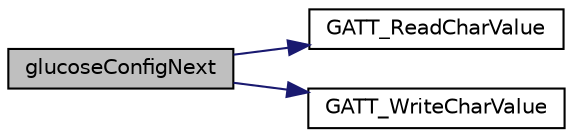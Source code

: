 digraph "glucoseConfigNext"
{
  edge [fontname="Helvetica",fontsize="10",labelfontname="Helvetica",labelfontsize="10"];
  node [fontname="Helvetica",fontsize="10",shape=record];
  rankdir="LR";
  Node1 [label="glucoseConfigNext",height=0.2,width=0.4,color="black", fillcolor="grey75", style="filled" fontcolor="black"];
  Node1 -> Node2 [color="midnightblue",fontsize="10",style="solid",fontname="Helvetica"];
  Node2 [label="GATT_ReadCharValue",height=0.2,width=0.4,color="black", fillcolor="white", style="filled",URL="$group___g_a_t_t___c_l_i_e_n_t___s_u_b___p_r_o_c_e_d_u_r_e___a_p_i.html#gab1628c683ea6ba34a41af178c8b88bb3",tooltip="This sub-procedure is used to read a Characteristic Value from a server when the client knows the Cha..."];
  Node1 -> Node3 [color="midnightblue",fontsize="10",style="solid",fontname="Helvetica"];
  Node3 [label="GATT_WriteCharValue",height=0.2,width=0.4,color="black", fillcolor="white", style="filled",URL="$group___g_a_t_t___c_l_i_e_n_t___s_u_b___p_r_o_c_e_d_u_r_e___a_p_i.html#ga6e54905495daa3e3dfa5d5b7b40d8afb",tooltip="This sub-procedure is used to write a characteristic value to a server when the client knows the char..."];
}
